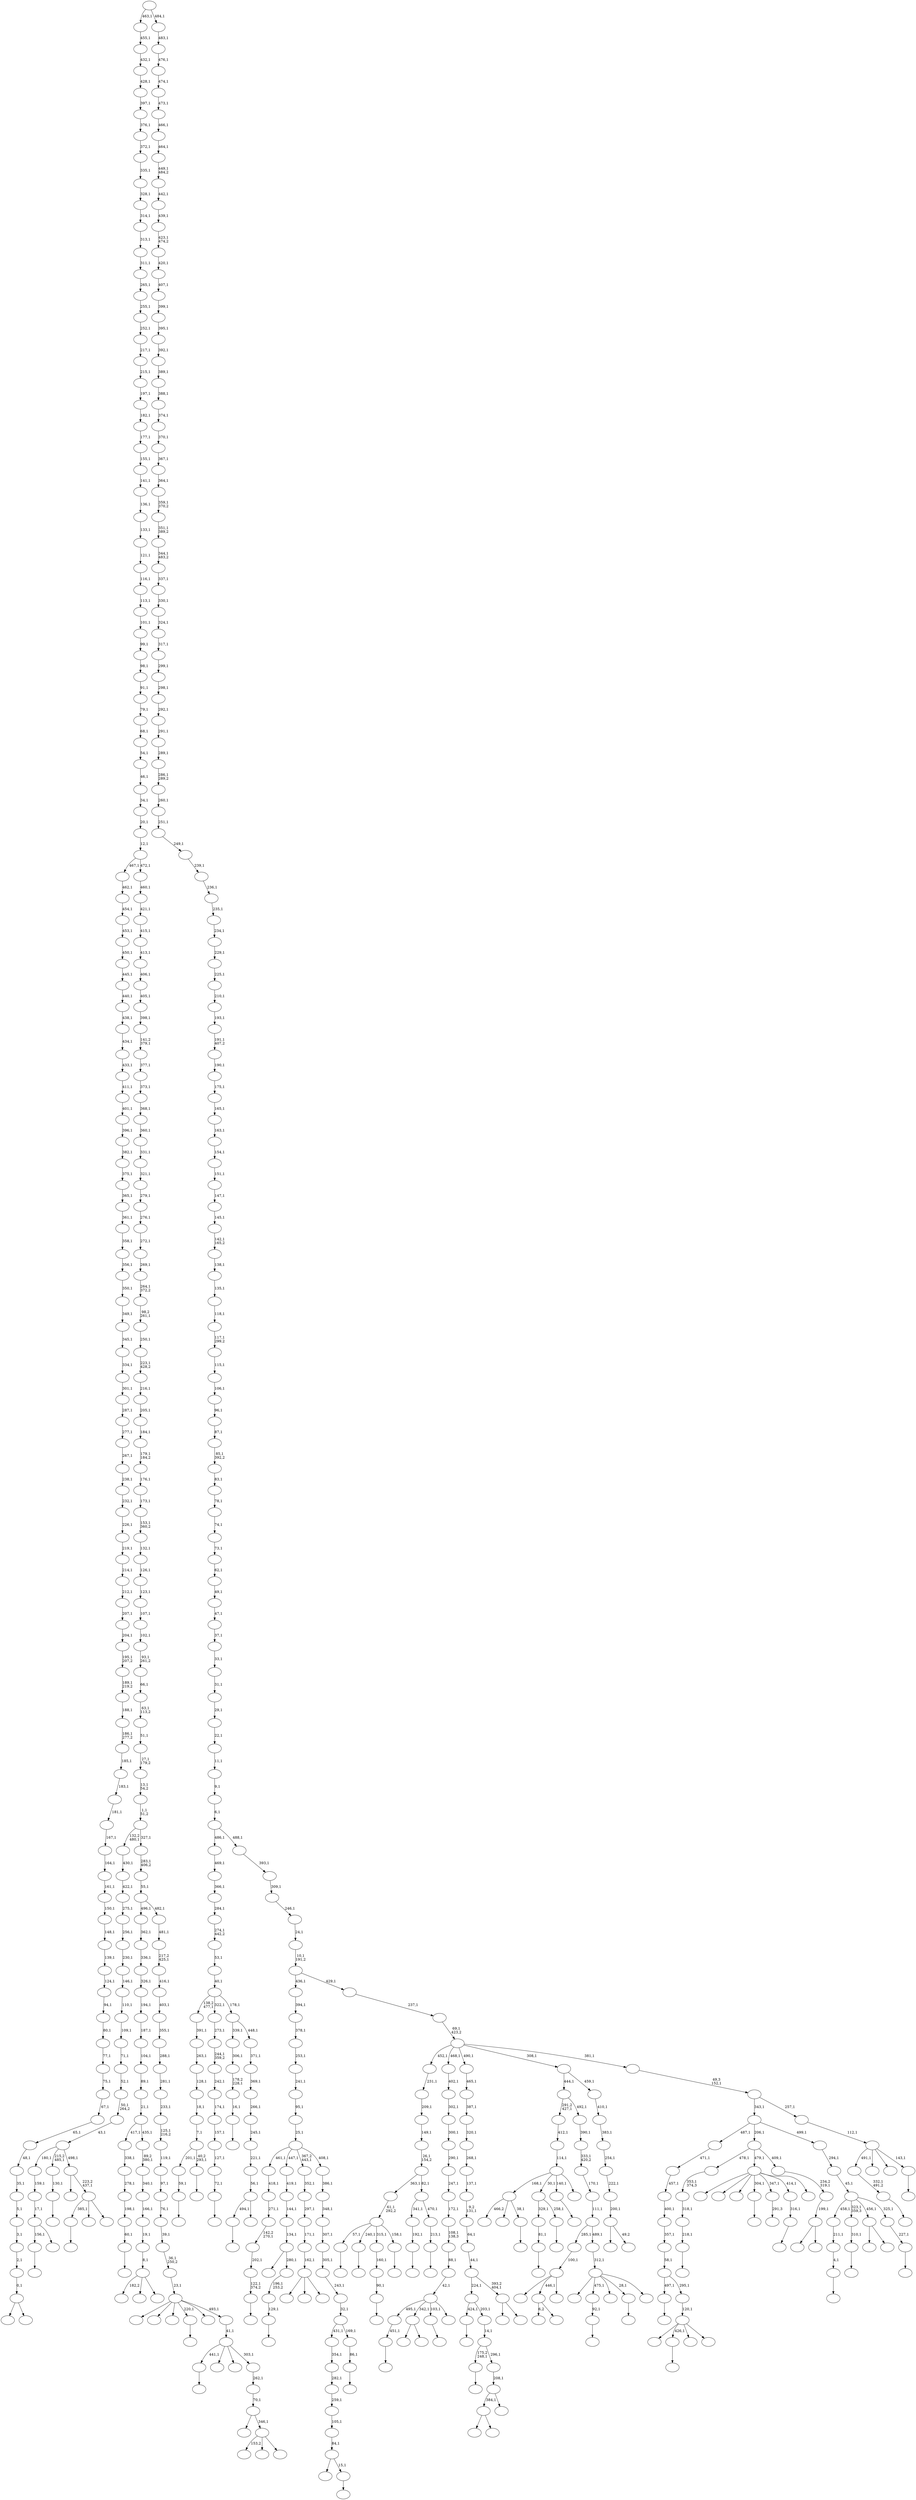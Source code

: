 digraph T {
	600 [label=""]
	599 [label=""]
	598 [label=""]
	597 [label=""]
	596 [label=""]
	595 [label=""]
	594 [label=""]
	593 [label=""]
	592 [label=""]
	591 [label=""]
	590 [label=""]
	589 [label=""]
	588 [label=""]
	587 [label=""]
	586 [label=""]
	585 [label=""]
	584 [label=""]
	583 [label=""]
	582 [label=""]
	581 [label=""]
	580 [label=""]
	579 [label=""]
	578 [label=""]
	577 [label=""]
	576 [label=""]
	575 [label=""]
	574 [label=""]
	573 [label=""]
	572 [label=""]
	571 [label=""]
	570 [label=""]
	569 [label=""]
	568 [label=""]
	567 [label=""]
	566 [label=""]
	565 [label=""]
	564 [label=""]
	563 [label=""]
	562 [label=""]
	561 [label=""]
	560 [label=""]
	559 [label=""]
	558 [label=""]
	557 [label=""]
	556 [label=""]
	555 [label=""]
	554 [label=""]
	553 [label=""]
	552 [label=""]
	551 [label=""]
	550 [label=""]
	549 [label=""]
	548 [label=""]
	547 [label=""]
	546 [label=""]
	545 [label=""]
	544 [label=""]
	543 [label=""]
	542 [label=""]
	541 [label=""]
	540 [label=""]
	539 [label=""]
	538 [label=""]
	537 [label=""]
	536 [label=""]
	535 [label=""]
	534 [label=""]
	533 [label=""]
	532 [label=""]
	531 [label=""]
	530 [label=""]
	529 [label=""]
	528 [label=""]
	527 [label=""]
	526 [label=""]
	525 [label=""]
	524 [label=""]
	523 [label=""]
	522 [label=""]
	521 [label=""]
	520 [label=""]
	519 [label=""]
	518 [label=""]
	517 [label=""]
	516 [label=""]
	515 [label=""]
	514 [label=""]
	513 [label=""]
	512 [label=""]
	511 [label=""]
	510 [label=""]
	509 [label=""]
	508 [label=""]
	507 [label=""]
	506 [label=""]
	505 [label=""]
	504 [label=""]
	503 [label=""]
	502 [label=""]
	501 [label=""]
	500 [label=""]
	499 [label=""]
	498 [label=""]
	497 [label=""]
	496 [label=""]
	495 [label=""]
	494 [label=""]
	493 [label=""]
	492 [label=""]
	491 [label=""]
	490 [label=""]
	489 [label=""]
	488 [label=""]
	487 [label=""]
	486 [label=""]
	485 [label=""]
	484 [label=""]
	483 [label=""]
	482 [label=""]
	481 [label=""]
	480 [label=""]
	479 [label=""]
	478 [label=""]
	477 [label=""]
	476 [label=""]
	475 [label=""]
	474 [label=""]
	473 [label=""]
	472 [label=""]
	471 [label=""]
	470 [label=""]
	469 [label=""]
	468 [label=""]
	467 [label=""]
	466 [label=""]
	465 [label=""]
	464 [label=""]
	463 [label=""]
	462 [label=""]
	461 [label=""]
	460 [label=""]
	459 [label=""]
	458 [label=""]
	457 [label=""]
	456 [label=""]
	455 [label=""]
	454 [label=""]
	453 [label=""]
	452 [label=""]
	451 [label=""]
	450 [label=""]
	449 [label=""]
	448 [label=""]
	447 [label=""]
	446 [label=""]
	445 [label=""]
	444 [label=""]
	443 [label=""]
	442 [label=""]
	441 [label=""]
	440 [label=""]
	439 [label=""]
	438 [label=""]
	437 [label=""]
	436 [label=""]
	435 [label=""]
	434 [label=""]
	433 [label=""]
	432 [label=""]
	431 [label=""]
	430 [label=""]
	429 [label=""]
	428 [label=""]
	427 [label=""]
	426 [label=""]
	425 [label=""]
	424 [label=""]
	423 [label=""]
	422 [label=""]
	421 [label=""]
	420 [label=""]
	419 [label=""]
	418 [label=""]
	417 [label=""]
	416 [label=""]
	415 [label=""]
	414 [label=""]
	413 [label=""]
	412 [label=""]
	411 [label=""]
	410 [label=""]
	409 [label=""]
	408 [label=""]
	407 [label=""]
	406 [label=""]
	405 [label=""]
	404 [label=""]
	403 [label=""]
	402 [label=""]
	401 [label=""]
	400 [label=""]
	399 [label=""]
	398 [label=""]
	397 [label=""]
	396 [label=""]
	395 [label=""]
	394 [label=""]
	393 [label=""]
	392 [label=""]
	391 [label=""]
	390 [label=""]
	389 [label=""]
	388 [label=""]
	387 [label=""]
	386 [label=""]
	385 [label=""]
	384 [label=""]
	383 [label=""]
	382 [label=""]
	381 [label=""]
	380 [label=""]
	379 [label=""]
	378 [label=""]
	377 [label=""]
	376 [label=""]
	375 [label=""]
	374 [label=""]
	373 [label=""]
	372 [label=""]
	371 [label=""]
	370 [label=""]
	369 [label=""]
	368 [label=""]
	367 [label=""]
	366 [label=""]
	365 [label=""]
	364 [label=""]
	363 [label=""]
	362 [label=""]
	361 [label=""]
	360 [label=""]
	359 [label=""]
	358 [label=""]
	357 [label=""]
	356 [label=""]
	355 [label=""]
	354 [label=""]
	353 [label=""]
	352 [label=""]
	351 [label=""]
	350 [label=""]
	349 [label=""]
	348 [label=""]
	347 [label=""]
	346 [label=""]
	345 [label=""]
	344 [label=""]
	343 [label=""]
	342 [label=""]
	341 [label=""]
	340 [label=""]
	339 [label=""]
	338 [label=""]
	337 [label=""]
	336 [label=""]
	335 [label=""]
	334 [label=""]
	333 [label=""]
	332 [label=""]
	331 [label=""]
	330 [label=""]
	329 [label=""]
	328 [label=""]
	327 [label=""]
	326 [label=""]
	325 [label=""]
	324 [label=""]
	323 [label=""]
	322 [label=""]
	321 [label=""]
	320 [label=""]
	319 [label=""]
	318 [label=""]
	317 [label=""]
	316 [label=""]
	315 [label=""]
	314 [label=""]
	313 [label=""]
	312 [label=""]
	311 [label=""]
	310 [label=""]
	309 [label=""]
	308 [label=""]
	307 [label=""]
	306 [label=""]
	305 [label=""]
	304 [label=""]
	303 [label=""]
	302 [label=""]
	301 [label=""]
	300 [label=""]
	299 [label=""]
	298 [label=""]
	297 [label=""]
	296 [label=""]
	295 [label=""]
	294 [label=""]
	293 [label=""]
	292 [label=""]
	291 [label=""]
	290 [label=""]
	289 [label=""]
	288 [label=""]
	287 [label=""]
	286 [label=""]
	285 [label=""]
	284 [label=""]
	283 [label=""]
	282 [label=""]
	281 [label=""]
	280 [label=""]
	279 [label=""]
	278 [label=""]
	277 [label=""]
	276 [label=""]
	275 [label=""]
	274 [label=""]
	273 [label=""]
	272 [label=""]
	271 [label=""]
	270 [label=""]
	269 [label=""]
	268 [label=""]
	267 [label=""]
	266 [label=""]
	265 [label=""]
	264 [label=""]
	263 [label=""]
	262 [label=""]
	261 [label=""]
	260 [label=""]
	259 [label=""]
	258 [label=""]
	257 [label=""]
	256 [label=""]
	255 [label=""]
	254 [label=""]
	253 [label=""]
	252 [label=""]
	251 [label=""]
	250 [label=""]
	249 [label=""]
	248 [label=""]
	247 [label=""]
	246 [label=""]
	245 [label=""]
	244 [label=""]
	243 [label=""]
	242 [label=""]
	241 [label=""]
	240 [label=""]
	239 [label=""]
	238 [label=""]
	237 [label=""]
	236 [label=""]
	235 [label=""]
	234 [label=""]
	233 [label=""]
	232 [label=""]
	231 [label=""]
	230 [label=""]
	229 [label=""]
	228 [label=""]
	227 [label=""]
	226 [label=""]
	225 [label=""]
	224 [label=""]
	223 [label=""]
	222 [label=""]
	221 [label=""]
	220 [label=""]
	219 [label=""]
	218 [label=""]
	217 [label=""]
	216 [label=""]
	215 [label=""]
	214 [label=""]
	213 [label=""]
	212 [label=""]
	211 [label=""]
	210 [label=""]
	209 [label=""]
	208 [label=""]
	207 [label=""]
	206 [label=""]
	205 [label=""]
	204 [label=""]
	203 [label=""]
	202 [label=""]
	201 [label=""]
	200 [label=""]
	199 [label=""]
	198 [label=""]
	197 [label=""]
	196 [label=""]
	195 [label=""]
	194 [label=""]
	193 [label=""]
	192 [label=""]
	191 [label=""]
	190 [label=""]
	189 [label=""]
	188 [label=""]
	187 [label=""]
	186 [label=""]
	185 [label=""]
	184 [label=""]
	183 [label=""]
	182 [label=""]
	181 [label=""]
	180 [label=""]
	179 [label=""]
	178 [label=""]
	177 [label=""]
	176 [label=""]
	175 [label=""]
	174 [label=""]
	173 [label=""]
	172 [label=""]
	171 [label=""]
	170 [label=""]
	169 [label=""]
	168 [label=""]
	167 [label=""]
	166 [label=""]
	165 [label=""]
	164 [label=""]
	163 [label=""]
	162 [label=""]
	161 [label=""]
	160 [label=""]
	159 [label=""]
	158 [label=""]
	157 [label=""]
	156 [label=""]
	155 [label=""]
	154 [label=""]
	153 [label=""]
	152 [label=""]
	151 [label=""]
	150 [label=""]
	149 [label=""]
	148 [label=""]
	147 [label=""]
	146 [label=""]
	145 [label=""]
	144 [label=""]
	143 [label=""]
	142 [label=""]
	141 [label=""]
	140 [label=""]
	139 [label=""]
	138 [label=""]
	137 [label=""]
	136 [label=""]
	135 [label=""]
	134 [label=""]
	133 [label=""]
	132 [label=""]
	131 [label=""]
	130 [label=""]
	129 [label=""]
	128 [label=""]
	127 [label=""]
	126 [label=""]
	125 [label=""]
	124 [label=""]
	123 [label=""]
	122 [label=""]
	121 [label=""]
	120 [label=""]
	119 [label=""]
	118 [label=""]
	117 [label=""]
	116 [label=""]
	115 [label=""]
	114 [label=""]
	113 [label=""]
	112 [label=""]
	111 [label=""]
	110 [label=""]
	109 [label=""]
	108 [label=""]
	107 [label=""]
	106 [label=""]
	105 [label=""]
	104 [label=""]
	103 [label=""]
	102 [label=""]
	101 [label=""]
	100 [label=""]
	99 [label=""]
	98 [label=""]
	97 [label=""]
	96 [label=""]
	95 [label=""]
	94 [label=""]
	93 [label=""]
	92 [label=""]
	91 [label=""]
	90 [label=""]
	89 [label=""]
	88 [label=""]
	87 [label=""]
	86 [label=""]
	85 [label=""]
	84 [label=""]
	83 [label=""]
	82 [label=""]
	81 [label=""]
	80 [label=""]
	79 [label=""]
	78 [label=""]
	77 [label=""]
	76 [label=""]
	75 [label=""]
	74 [label=""]
	73 [label=""]
	72 [label=""]
	71 [label=""]
	70 [label=""]
	69 [label=""]
	68 [label=""]
	67 [label=""]
	66 [label=""]
	65 [label=""]
	64 [label=""]
	63 [label=""]
	62 [label=""]
	61 [label=""]
	60 [label=""]
	59 [label=""]
	58 [label=""]
	57 [label=""]
	56 [label=""]
	55 [label=""]
	54 [label=""]
	53 [label=""]
	52 [label=""]
	51 [label=""]
	50 [label=""]
	49 [label=""]
	48 [label=""]
	47 [label=""]
	46 [label=""]
	45 [label=""]
	44 [label=""]
	43 [label=""]
	42 [label=""]
	41 [label=""]
	40 [label=""]
	39 [label=""]
	38 [label=""]
	37 [label=""]
	36 [label=""]
	35 [label=""]
	34 [label=""]
	33 [label=""]
	32 [label=""]
	31 [label=""]
	30 [label=""]
	29 [label=""]
	28 [label=""]
	27 [label=""]
	26 [label=""]
	25 [label=""]
	24 [label=""]
	23 [label=""]
	22 [label=""]
	21 [label=""]
	20 [label=""]
	19 [label=""]
	18 [label=""]
	17 [label=""]
	16 [label=""]
	15 [label=""]
	14 [label=""]
	13 [label=""]
	12 [label=""]
	11 [label=""]
	10 [label=""]
	9 [label=""]
	8 [label=""]
	7 [label=""]
	6 [label=""]
	5 [label=""]
	4 [label=""]
	3 [label=""]
	2 [label=""]
	1 [label=""]
	0 [label=""]
	599 -> 600 [label=""]
	596 -> 597 [label=""]
	594 -> 595 [label=""]
	592 -> 593 [label=""]
	591 -> 592 [label="60,1"]
	590 -> 591 [label="198,1"]
	589 -> 590 [label="278,1"]
	588 -> 589 [label="338,1"]
	584 -> 599 [label="156,1"]
	584 -> 585 [label=""]
	583 -> 584 [label="17,1"]
	582 -> 583 [label="159,1"]
	580 -> 581 [label=""]
	579 -> 580 [label="130,1"]
	576 -> 577 [label=""]
	575 -> 576 [label="192,1"]
	567 -> 568 [label=""]
	566 -> 567 [label="90,1"]
	565 -> 566 [label="160,1"]
	563 -> 564 [label=""]
	562 -> 563 [label="4,1"]
	561 -> 562 [label="211,1"]
	559 -> 560 [label=""]
	558 -> 559 [label="59,1"]
	556 -> 557 [label=""]
	555 -> 558 [label="201,1"]
	555 -> 556 [label="40,2\n293,1"]
	554 -> 555 [label="7,1"]
	553 -> 554 [label="18,1"]
	552 -> 553 [label="128,1"]
	551 -> 552 [label="263,1"]
	550 -> 551 [label="391,1"]
	548 -> 549 [label=""]
	547 -> 548 [label="81,1"]
	545 -> 546 [label=""]
	542 -> 543 [label=""]
	539 -> 540 [label=""]
	538 -> 539 [label="218,1"]
	537 -> 538 [label="318,1"]
	536 -> 537 [label="353,1\n374,3"]
	532 -> 533 [label=""]
	530 -> 586 [label=""]
	530 -> 531 [label=""]
	529 -> 530 [label="0,1"]
	528 -> 529 [label="2,1"]
	527 -> 528 [label="3,1"]
	526 -> 527 [label="5,1"]
	525 -> 526 [label="35,1"]
	524 -> 525 [label="48,1"]
	523 -> 524 [label="65,1"]
	522 -> 523 [label="67,1"]
	521 -> 522 [label="75,1"]
	520 -> 521 [label="77,1"]
	519 -> 520 [label="80,1"]
	518 -> 519 [label="94,1"]
	517 -> 518 [label="124,1"]
	516 -> 517 [label="139,1"]
	515 -> 516 [label="148,1"]
	514 -> 515 [label="150,1"]
	513 -> 514 [label="161,1"]
	512 -> 513 [label="164,1"]
	511 -> 512 [label="167,1"]
	510 -> 511 [label="181,1"]
	509 -> 510 [label="183,1"]
	508 -> 509 [label="185,1"]
	507 -> 508 [label="186,1\n277,2"]
	506 -> 507 [label="188,1"]
	505 -> 506 [label="189,1\n219,2"]
	504 -> 505 [label="195,1\n207,2"]
	503 -> 504 [label="204,1"]
	502 -> 503 [label="207,1"]
	501 -> 502 [label="212,1"]
	500 -> 501 [label="214,1"]
	499 -> 500 [label="219,1"]
	498 -> 499 [label="226,1"]
	497 -> 498 [label="232,1"]
	496 -> 497 [label="238,1"]
	495 -> 496 [label="267,1"]
	494 -> 495 [label="277,1"]
	493 -> 494 [label="287,1"]
	492 -> 493 [label="301,1"]
	491 -> 492 [label="334,1"]
	490 -> 491 [label="345,1"]
	489 -> 490 [label="349,1"]
	488 -> 489 [label="350,1"]
	487 -> 488 [label="356,1"]
	486 -> 487 [label="358,1"]
	485 -> 486 [label="361,1"]
	484 -> 485 [label="365,1"]
	483 -> 484 [label="375,1"]
	482 -> 483 [label="382,1"]
	481 -> 482 [label="396,1"]
	480 -> 481 [label="401,1"]
	479 -> 480 [label="411,1"]
	478 -> 479 [label="433,1"]
	477 -> 478 [label="434,1"]
	476 -> 477 [label="438,1"]
	475 -> 476 [label="440,1"]
	474 -> 475 [label="445,1"]
	473 -> 474 [label="450,1"]
	472 -> 473 [label="453,1"]
	471 -> 472 [label="454,1"]
	470 -> 471 [label="462,1"]
	468 -> 469 [label=""]
	467 -> 468 [label="451,1"]
	464 -> 465 [label=""]
	463 -> 464 [label="92,1"]
	459 -> 534 [label=""]
	459 -> 460 [label=""]
	457 -> 458 [label=""]
	453 -> 454 [label=""]
	452 -> 453 [label="16,1"]
	451 -> 452 [label="178,2\n228,1"]
	450 -> 451 [label="306,1"]
	446 -> 598 [label=""]
	446 -> 447 [label=""]
	444 -> 445 [label=""]
	442 -> 443 [label=""]
	441 -> 442 [label="332,1\n491,2"]
	439 -> 440 [label=""]
	438 -> 541 [label="466,2"]
	438 -> 449 [label=""]
	438 -> 439 [label="38,1"]
	436 -> 437 [label=""]
	435 -> 436 [label="72,1"]
	434 -> 435 [label="127,1"]
	433 -> 434 [label="157,1"]
	432 -> 433 [label="174,1"]
	431 -> 432 [label="242,1"]
	430 -> 431 [label="244,1\n359,2"]
	429 -> 430 [label="273,1"]
	427 -> 428 [label=""]
	426 -> 427 [label="310,1"]
	423 -> 424 [label=""]
	422 -> 596 [label="57,1"]
	422 -> 594 [label="240,1"]
	422 -> 565 [label="315,1"]
	422 -> 423 [label="158,1"]
	421 -> 422 [label="61,1\n292,2"]
	418 -> 419 [label=""]
	417 -> 547 [label="329,1"]
	417 -> 418 [label="258,1"]
	415 -> 416 [label=""]
	414 -> 415 [label="122,1\n374,2"]
	413 -> 414 [label="202,1"]
	412 -> 413 [label="142,2\n270,1"]
	411 -> 412 [label="271,1"]
	410 -> 411 [label="418,1"]
	407 -> 532 [label="494,1"]
	407 -> 408 [label=""]
	406 -> 407 [label="56,1"]
	405 -> 406 [label="221,1"]
	404 -> 405 [label="245,1"]
	403 -> 404 [label="266,1"]
	402 -> 403 [label="369,1"]
	401 -> 402 [label="371,1"]
	400 -> 450 [label="339,1"]
	400 -> 401 [label="448,1"]
	399 -> 550 [label="138,2\n477,1"]
	399 -> 429 [label="322,1"]
	399 -> 400 [label="178,1"]
	398 -> 399 [label="40,1"]
	397 -> 398 [label="53,1"]
	396 -> 397 [label="274,1\n442,2"]
	395 -> 396 [label="284,1"]
	394 -> 395 [label="366,1"]
	393 -> 394 [label="469,1"]
	391 -> 392 [label=""]
	389 -> 390 [label=""]
	387 -> 388 [label=""]
	386 -> 572 [label=""]
	386 -> 387 [label="15,1"]
	385 -> 386 [label="84,1"]
	384 -> 385 [label="105,1"]
	383 -> 384 [label="259,1"]
	382 -> 383 [label="282,1"]
	381 -> 382 [label="354,1"]
	379 -> 380 [label="291,3"]
	376 -> 377 [label=""]
	374 -> 375 [label=""]
	373 -> 374 [label="316,1"]
	371 -> 372 [label=""]
	368 -> 369 [label=""]
	365 -> 366 [label=""]
	363 -> 364 [label=""]
	362 -> 363 [label="129,1"]
	361 -> 362 [label="196,1\n253,2"]
	360 -> 570 [label=""]
	360 -> 361 [label="280,1"]
	359 -> 360 [label="134,1"]
	358 -> 359 [label="144,1"]
	357 -> 358 [label="419,1"]
	353 -> 587 [label="182,2"]
	353 -> 409 [label=""]
	353 -> 354 [label=""]
	352 -> 353 [label="8,1"]
	351 -> 352 [label="19,1"]
	350 -> 351 [label="166,1"]
	349 -> 350 [label="340,1"]
	348 -> 349 [label="89,2\n380,1"]
	347 -> 588 [label="417,1"]
	347 -> 348 [label="435,1"]
	346 -> 347 [label="21,1"]
	345 -> 346 [label="89,1"]
	344 -> 345 [label="104,1"]
	343 -> 344 [label="187,1"]
	342 -> 343 [label="194,1"]
	341 -> 342 [label="326,1"]
	340 -> 341 [label="336,1"]
	339 -> 340 [label="362,1"]
	336 -> 438 [label="168,1"]
	336 -> 417 [label="30,1"]
	336 -> 389 [label="140,1"]
	336 -> 337 [label=""]
	335 -> 336 [label="114,1"]
	334 -> 335 [label="412,1"]
	332 -> 573 [label=""]
	332 -> 448 [label=""]
	332 -> 425 [label=""]
	332 -> 391 [label="304,1"]
	332 -> 379 [label="347,1"]
	332 -> 373 [label="414,1"]
	332 -> 333 [label=""]
	330 -> 355 [label="6,2"]
	330 -> 331 [label=""]
	328 -> 461 [label=""]
	328 -> 330 [label="446,1"]
	328 -> 329 [label=""]
	327 -> 328 [label="100,1"]
	325 -> 574 [label=""]
	325 -> 444 [label="426,1"]
	325 -> 338 [label=""]
	325 -> 326 [label=""]
	324 -> 325 [label="120,1"]
	323 -> 371 [label="497,1"]
	323 -> 324 [label="295,1"]
	322 -> 323 [label="58,1"]
	321 -> 322 [label="357,1"]
	320 -> 321 [label="400,1"]
	319 -> 320 [label="457,1"]
	318 -> 319 [label="471,1"]
	314 -> 315 [label=""]
	313 -> 314 [label="213,1"]
	312 -> 575 [label="341,1"]
	312 -> 313 [label="470,1"]
	311 -> 421 [label="363,1"]
	311 -> 312 [label="82,1"]
	310 -> 311 [label="26,1\n154,2"]
	309 -> 310 [label="149,1"]
	308 -> 309 [label="209,1"]
	307 -> 308 [label="231,1"]
	305 -> 462 [label=""]
	305 -> 306 [label=""]
	304 -> 305 [label="199,1"]
	303 -> 304 [label="234,2\n319,1"]
	302 -> 536 [label="478,1"]
	302 -> 332 [label="479,1"]
	302 -> 303 [label="409,1"]
	299 -> 467 [label="495,1"]
	299 -> 446 [label="342,1"]
	299 -> 376 [label="103,1"]
	299 -> 300 [label=""]
	298 -> 299 [label="42,1"]
	297 -> 298 [label="88,1"]
	296 -> 297 [label="108,1\n138,3"]
	295 -> 296 [label="172,1"]
	294 -> 295 [label="247,1"]
	293 -> 294 [label="290,1"]
	292 -> 293 [label="300,1"]
	291 -> 292 [label="302,1"]
	290 -> 291 [label="402,1"]
	288 -> 578 [label=""]
	288 -> 289 [label=""]
	284 -> 285 [label=""]
	281 -> 420 [label=""]
	281 -> 317 [label=""]
	281 -> 282 [label=""]
	280 -> 281 [label="162,1"]
	279 -> 280 [label="171,1"]
	278 -> 279 [label="297,1"]
	277 -> 278 [label="352,1"]
	274 -> 457 [label="385,1"]
	274 -> 301 [label=""]
	274 -> 275 [label=""]
	273 -> 378 [label=""]
	273 -> 274 [label="223,2\n437,1"]
	272 -> 582 [label="180,1"]
	272 -> 579 [label="215,2\n485,1"]
	272 -> 273 [label="498,1"]
	271 -> 272 [label="43,1"]
	270 -> 271 [label="50,1\n264,2"]
	269 -> 270 [label="52,1"]
	268 -> 269 [label="71,1"]
	267 -> 268 [label="109,1"]
	266 -> 267 [label="110,1"]
	265 -> 266 [label="146,1"]
	264 -> 265 [label="230,1"]
	263 -> 264 [label="256,1"]
	262 -> 263 [label="275,1"]
	261 -> 262 [label="422,1"]
	260 -> 261 [label="430,1"]
	258 -> 535 [label="153,2"]
	258 -> 356 [label=""]
	258 -> 259 [label=""]
	257 -> 367 [label=""]
	257 -> 258 [label="346,1"]
	256 -> 257 [label="70,1"]
	255 -> 256 [label="262,1"]
	254 -> 545 [label="441,1"]
	254 -> 455 [label=""]
	254 -> 286 [label=""]
	254 -> 255 [label="303,1"]
	253 -> 254 [label="41,1"]
	252 -> 544 [label=""]
	252 -> 466 [label=""]
	252 -> 370 [label=""]
	252 -> 365 [label="220,1"]
	252 -> 283 [label=""]
	252 -> 253 [label="493,1"]
	251 -> 252 [label="23,1"]
	250 -> 251 [label="36,1\n250,2"]
	249 -> 250 [label="39,1"]
	248 -> 249 [label="76,1"]
	247 -> 248 [label="97,1"]
	246 -> 247 [label="119,1"]
	245 -> 246 [label="125,1\n216,2"]
	244 -> 245 [label="233,1"]
	243 -> 244 [label="281,1"]
	242 -> 243 [label="288,1"]
	241 -> 242 [label="355,1"]
	240 -> 241 [label="403,1"]
	239 -> 240 [label="416,1"]
	238 -> 239 [label="217,2\n425,1"]
	237 -> 238 [label="481,1"]
	236 -> 339 [label="496,1"]
	236 -> 237 [label="482,1"]
	235 -> 236 [label="55,1"]
	234 -> 235 [label="283,1\n406,2"]
	233 -> 260 [label="132,2\n480,1"]
	233 -> 234 [label="327,1"]
	232 -> 233 [label="1,1\n51,2"]
	231 -> 232 [label="13,1\n54,2"]
	230 -> 231 [label="27,1\n179,2"]
	229 -> 230 [label="51,1"]
	228 -> 229 [label="63,1\n113,2"]
	227 -> 228 [label="66,1"]
	226 -> 227 [label="93,1\n261,2"]
	225 -> 226 [label="102,1"]
	224 -> 225 [label="107,1"]
	223 -> 224 [label="123,1"]
	222 -> 223 [label="126,1"]
	221 -> 222 [label="132,1"]
	220 -> 221 [label="153,1\n360,2"]
	219 -> 220 [label="173,1"]
	218 -> 219 [label="176,1"]
	217 -> 218 [label="179,1\n184,2"]
	216 -> 217 [label="184,1"]
	215 -> 216 [label="205,1"]
	214 -> 215 [label="216,1"]
	213 -> 214 [label="223,1\n428,2"]
	212 -> 213 [label="250,1"]
	211 -> 212 [label="98,2\n261,1"]
	210 -> 211 [label="264,1\n372,2"]
	209 -> 210 [label="269,1"]
	208 -> 209 [label="272,1"]
	207 -> 208 [label="276,1"]
	206 -> 207 [label="279,1"]
	205 -> 206 [label="321,1"]
	204 -> 205 [label="331,1"]
	203 -> 204 [label="360,1"]
	202 -> 203 [label="368,1"]
	201 -> 202 [label="373,1"]
	200 -> 201 [label="377,1"]
	199 -> 200 [label="141,2\n379,1"]
	198 -> 199 [label="398,1"]
	197 -> 198 [label="405,1"]
	196 -> 197 [label="406,1"]
	195 -> 196 [label="413,1"]
	194 -> 195 [label="415,1"]
	193 -> 194 [label="421,1"]
	192 -> 193 [label="460,1"]
	191 -> 470 [label="467,1"]
	191 -> 192 [label="472,1"]
	190 -> 191 [label="12,1"]
	189 -> 190 [label="20,1"]
	188 -> 189 [label="34,1"]
	187 -> 188 [label="46,1"]
	186 -> 187 [label="54,1"]
	185 -> 186 [label="68,1"]
	184 -> 185 [label="79,1"]
	183 -> 184 [label="91,1"]
	182 -> 183 [label="98,1"]
	181 -> 182 [label="99,1"]
	180 -> 181 [label="101,1"]
	179 -> 180 [label="113,1"]
	178 -> 179 [label="116,1"]
	177 -> 178 [label="121,1"]
	176 -> 177 [label="133,1"]
	175 -> 176 [label="136,1"]
	174 -> 175 [label="141,1"]
	173 -> 174 [label="155,1"]
	172 -> 173 [label="177,1"]
	171 -> 172 [label="182,1"]
	170 -> 171 [label="197,1"]
	169 -> 170 [label="215,1"]
	168 -> 169 [label="217,1"]
	167 -> 168 [label="252,1"]
	166 -> 167 [label="255,1"]
	165 -> 166 [label="265,1"]
	164 -> 165 [label="311,1"]
	163 -> 164 [label="313,1"]
	162 -> 163 [label="314,1"]
	161 -> 162 [label="328,1"]
	160 -> 161 [label="335,1"]
	159 -> 160 [label="372,1"]
	158 -> 159 [label="376,1"]
	157 -> 158 [label="397,1"]
	156 -> 157 [label="428,1"]
	155 -> 156 [label="432,1"]
	154 -> 155 [label="455,1"]
	152 -> 459 [label="384,1"]
	152 -> 153 [label=""]
	151 -> 152 [label="208,1"]
	150 -> 368 [label="175,2\n248,1"]
	150 -> 151 [label="296,1"]
	149 -> 150 [label="14,1"]
	148 -> 542 [label="424,1"]
	148 -> 149 [label="203,1"]
	146 -> 569 [label=""]
	146 -> 463 [label="475,1"]
	146 -> 456 [label=""]
	146 -> 284 [label="28,1"]
	146 -> 147 [label=""]
	145 -> 146 [label="312,1"]
	144 -> 327 [label="285,1"]
	144 -> 145 [label="489,1"]
	143 -> 144 [label="111,1"]
	142 -> 143 [label="170,1"]
	141 -> 142 [label="333,1\n420,2"]
	140 -> 141 [label="390,1"]
	139 -> 334 [label="291,2\n427,1"]
	139 -> 140 [label="492,1"]
	137 -> 138 [label=""]
	136 -> 137 [label="86,1"]
	135 -> 381 [label="431,1"]
	135 -> 136 [label="169,1"]
	134 -> 135 [label="32,1"]
	133 -> 134 [label="243,1"]
	132 -> 133 [label="305,1"]
	131 -> 132 [label="307,1"]
	130 -> 131 [label="348,1"]
	129 -> 130 [label="386,1"]
	128 -> 410 [label="461,1"]
	128 -> 357 [label="447,1"]
	128 -> 277 [label="367,2\n443,1"]
	128 -> 129 [label="408,1"]
	127 -> 128 [label="25,1"]
	126 -> 127 [label="95,1"]
	125 -> 126 [label="241,1"]
	124 -> 125 [label="253,1"]
	123 -> 124 [label="378,1"]
	122 -> 123 [label="394,1"]
	120 -> 121 [label=""]
	119 -> 120 [label="227,1"]
	118 -> 561 [label="458,1"]
	118 -> 426 [label="323,1\n359,3"]
	118 -> 288 [label="456,1"]
	118 -> 119 [label="325,1"]
	117 -> 118 [label="45,1"]
	116 -> 117 [label="294,1"]
	115 -> 318 [label="487,1"]
	115 -> 302 [label="206,1"]
	115 -> 116 [label="499,1"]
	113 -> 571 [label=""]
	113 -> 114 [label=""]
	112 -> 148 [label="224,1"]
	112 -> 113 [label="393,2\n404,1"]
	111 -> 112 [label="44,1"]
	110 -> 111 [label="64,1"]
	109 -> 110 [label="9,2\n131,1"]
	108 -> 109 [label="137,1"]
	107 -> 108 [label="268,1"]
	106 -> 107 [label="320,1"]
	105 -> 106 [label="387,1"]
	104 -> 105 [label="465,1"]
	102 -> 276 [label=""]
	102 -> 103 [label="49,2"]
	101 -> 102 [label="200,1"]
	100 -> 101 [label="222,1"]
	99 -> 100 [label="254,1"]
	98 -> 99 [label="383,1"]
	97 -> 98 [label="410,1"]
	96 -> 139 [label="444,1"]
	96 -> 97 [label="459,1"]
	94 -> 95 [label=""]
	93 -> 441 [label="491,1"]
	93 -> 316 [label=""]
	93 -> 287 [label=""]
	93 -> 94 [label="143,1"]
	92 -> 93 [label="112,1"]
	91 -> 115 [label="343,1"]
	91 -> 92 [label="257,1"]
	90 -> 91 [label="49,3\n152,1"]
	89 -> 307 [label="452,1"]
	89 -> 290 [label="468,1"]
	89 -> 104 [label="490,1"]
	89 -> 96 [label="308,1"]
	89 -> 90 [label="381,1"]
	88 -> 89 [label="69,1\n423,2"]
	87 -> 88 [label="237,1"]
	86 -> 122 [label="436,1"]
	86 -> 87 [label="429,1"]
	85 -> 86 [label="10,1\n191,2"]
	84 -> 85 [label="24,1"]
	83 -> 84 [label="246,1"]
	82 -> 83 [label="309,1"]
	81 -> 82 [label="393,1"]
	80 -> 393 [label="486,1"]
	80 -> 81 [label="488,1"]
	79 -> 80 [label="6,1"]
	78 -> 79 [label="9,1"]
	77 -> 78 [label="11,1"]
	76 -> 77 [label="22,1"]
	75 -> 76 [label="29,1"]
	74 -> 75 [label="31,1"]
	73 -> 74 [label="33,1"]
	72 -> 73 [label="37,1"]
	71 -> 72 [label="47,1"]
	70 -> 71 [label="49,1"]
	69 -> 70 [label="62,1"]
	68 -> 69 [label="73,1"]
	67 -> 68 [label="74,1"]
	66 -> 67 [label="78,1"]
	65 -> 66 [label="83,1"]
	64 -> 65 [label="85,1\n392,2"]
	63 -> 64 [label="87,1"]
	62 -> 63 [label="96,1"]
	61 -> 62 [label="106,1"]
	60 -> 61 [label="115,1"]
	59 -> 60 [label="117,1\n299,2"]
	58 -> 59 [label="118,1"]
	57 -> 58 [label="135,1"]
	56 -> 57 [label="138,1"]
	55 -> 56 [label="142,1\n165,2"]
	54 -> 55 [label="145,1"]
	53 -> 54 [label="147,1"]
	52 -> 53 [label="151,1"]
	51 -> 52 [label="154,1"]
	50 -> 51 [label="163,1"]
	49 -> 50 [label="165,1"]
	48 -> 49 [label="175,1"]
	47 -> 48 [label="190,1"]
	46 -> 47 [label="191,1\n407,2"]
	45 -> 46 [label="193,1"]
	44 -> 45 [label="210,1"]
	43 -> 44 [label="225,1"]
	42 -> 43 [label="229,1"]
	41 -> 42 [label="234,1"]
	40 -> 41 [label="235,1"]
	39 -> 40 [label="236,1"]
	38 -> 39 [label="239,1"]
	37 -> 38 [label="249,1"]
	36 -> 37 [label="251,1"]
	35 -> 36 [label="260,1"]
	34 -> 35 [label="286,1\n289,2"]
	33 -> 34 [label="289,1"]
	32 -> 33 [label="291,1"]
	31 -> 32 [label="292,1"]
	30 -> 31 [label="298,1"]
	29 -> 30 [label="299,1"]
	28 -> 29 [label="317,1"]
	27 -> 28 [label="324,1"]
	26 -> 27 [label="330,1"]
	25 -> 26 [label="337,1"]
	24 -> 25 [label="344,1\n483,2"]
	23 -> 24 [label="351,1\n389,2"]
	22 -> 23 [label="359,1\n370,2"]
	21 -> 22 [label="364,1"]
	20 -> 21 [label="367,1"]
	19 -> 20 [label="370,1"]
	18 -> 19 [label="374,1"]
	17 -> 18 [label="388,1"]
	16 -> 17 [label="389,1"]
	15 -> 16 [label="392,1"]
	14 -> 15 [label="395,1"]
	13 -> 14 [label="399,1"]
	12 -> 13 [label="407,1"]
	11 -> 12 [label="420,1"]
	10 -> 11 [label="423,1\n474,2"]
	9 -> 10 [label="439,1"]
	8 -> 9 [label="442,1"]
	7 -> 8 [label="449,1\n484,2"]
	6 -> 7 [label="464,1"]
	5 -> 6 [label="466,1"]
	4 -> 5 [label="473,1"]
	3 -> 4 [label="474,1"]
	2 -> 3 [label="476,1"]
	1 -> 2 [label="483,1"]
	0 -> 154 [label="463,1"]
	0 -> 1 [label="484,1"]
}

